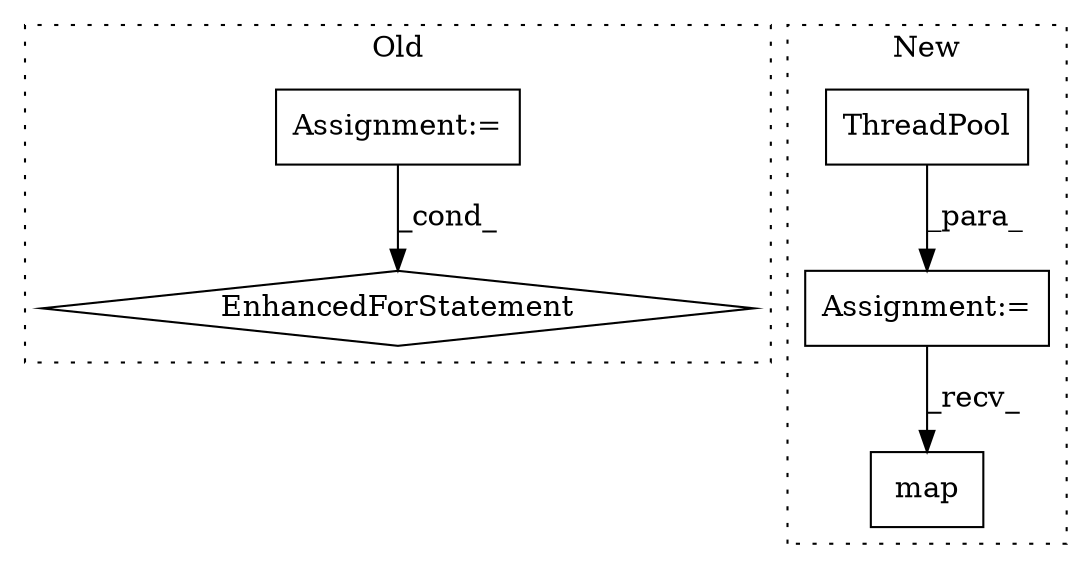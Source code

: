 digraph G {
subgraph cluster0 {
1 [label="EnhancedForStatement" a="70" s="454,516" l="53,2" shape="diamond"];
5 [label="Assignment:=" a="7" s="454,516" l="53,2" shape="box"];
label = "Old";
style="dotted";
}
subgraph cluster1 {
2 [label="ThreadPool" a="32" s="507" l="12" shape="box"];
3 [label="Assignment:=" a="7" s="506" l="1" shape="box"];
4 [label="map" a="32" s="539,567" l="4,1" shape="box"];
label = "New";
style="dotted";
}
2 -> 3 [label="_para_"];
3 -> 4 [label="_recv_"];
5 -> 1 [label="_cond_"];
}